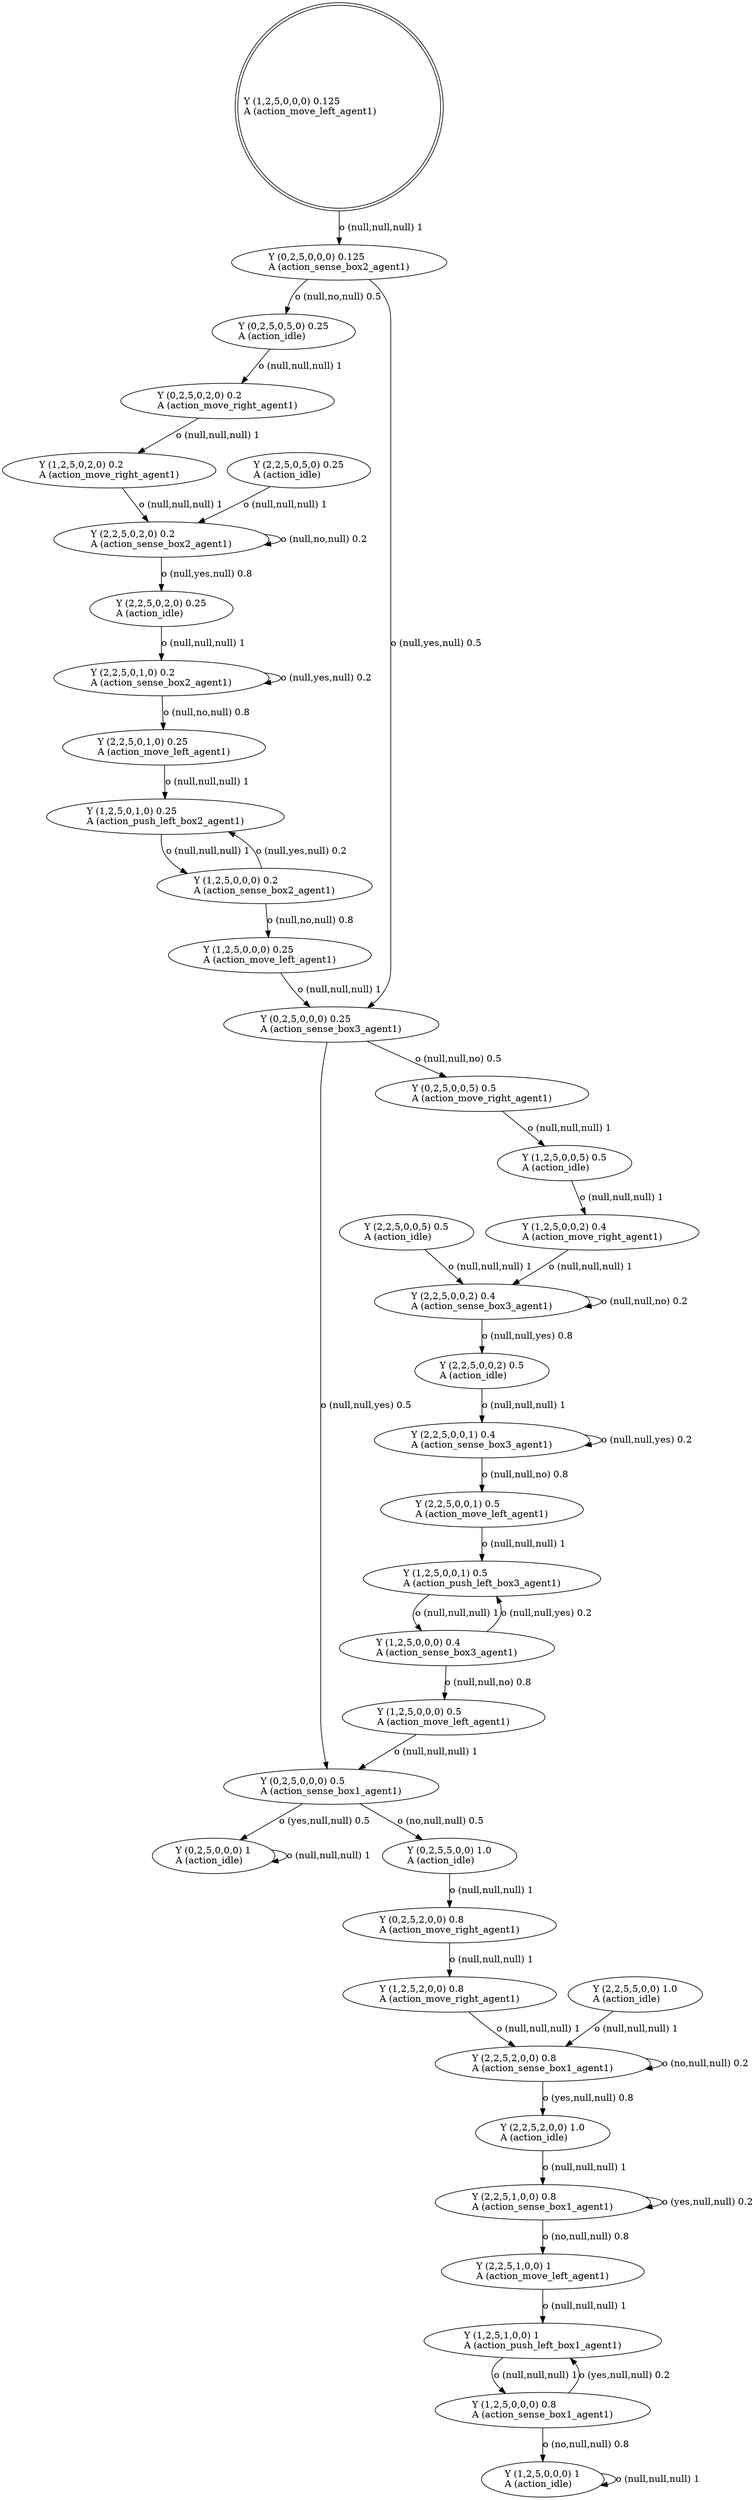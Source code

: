 digraph "G" {
root [label="Y (1,2,5,0,0,0) 0.125\lA (action_move_left_agent1)\l", labeljust="l", shape=doublecircle];
x0row155 [label="Y (2,2,5,0,0,2) 0.4\lA (action_sense_box3_agent1)\l"];
x0row163 [label="Y (2,2,5,0,0,2) 0.5\lA (action_idle)\l"];
x0row169 [label="Y (2,2,5,0,0,1) 0.4\lA (action_sense_box3_agent1)\l"];
x0row91 [label="Y (2,2,5,1,0,0) 1\lA (action_move_left_agent1)\l"];
x0row104 [label="Y (1,2,5,1,0,0) 1\lA (action_push_left_box1_agent1)\l"];
x0row105 [label="Y (1,2,5,0,0,0) 0.8\lA (action_sense_box1_agent1)\l"];
x0row190 [label="Y (1,2,5,0,0,1) 0.5\lA (action_push_left_box3_agent1)\l"];
x0row194 [label="Y (1,2,5,0,0,0) 0.4\lA (action_sense_box3_agent1)\l"];
x0row72 [label="Y (2,2,5,2,0,0) 0.8\lA (action_sense_box1_agent1)\l"];
x0row75 [label="Y (2,2,5,2,0,0) 1.0\lA (action_idle)\l"];
x0row76 [label="Y (2,2,5,5,0,0) 1.0\lA (action_idle)\l"];
x0row84 [label="Y (2,2,5,1,0,0) 0.8\lA (action_sense_box1_agent1)\l"];
x0row64 [label="Y (1,2,5,2,0,0) 0.8\lA (action_move_right_agent1)\l"];
x0row49 [label="Y (1,2,5,0,0,0) 1\lA (action_idle)\l"];
x0row55 [label="Y (0,2,5,2,0,0) 0.8\lA (action_move_right_agent1)\l"];
x0row16 [label="Y (0,2,5,0,5,0) 0.25\lA (action_idle)\l"];
x0row10 [label="Y (0,2,5,0,0,0) 0.125\lA (action_sense_box2_agent1)\l"];
x0row15 [label="Y (0,2,5,0,0,0) 0.25\lA (action_sense_box3_agent1)\l"];
x0row31 [label="Y (0,2,5,0,0,0) 0.5\lA (action_sense_box1_agent1)\l"];
x0row32 [label="Y (0,2,5,0,0,5) 0.5\lA (action_move_right_agent1)\l"];
x0row43 [label="Y (1,2,5,0,0,0) 0.5\lA (action_move_left_agent1)\l"];
x0row34 [label="Y (1,2,5,0,0,0) 0.25\lA (action_move_left_agent1)\l"];
x0row37 [label="Y (0,2,5,0,0,0) 1\lA (action_idle)\l"];
x0row38 [label="Y (0,2,5,5,0,0) 1.0\lA (action_idle)\l"];
x0row138 [label="Y (1,2,5,0,0,5) 0.5\lA (action_idle)\l"];
x0row143 [label="Y (1,2,5,0,0,2) 0.4\lA (action_move_right_agent1)\l"];
x0row146 [label="Y (2,2,5,0,0,5) 0.5\lA (action_idle)\l"];
x0row179 [label="Y (2,2,5,0,0,1) 0.5\lA (action_move_left_agent1)\l"];
x0row295 [label="Y (1,2,5,0,1,0) 0.25\lA (action_push_left_box2_agent1)\l"];
x0row301 [label="Y (1,2,5,0,0,0) 0.2\lA (action_sense_box2_agent1)\l"];
x0row261 [label="Y (2,2,5,0,2,0) 0.25\lA (action_idle)\l"];
x0row262 [label="Y (2,2,5,0,5,0) 0.25\lA (action_idle)\l"];
x0row269 [label="Y (2,2,5,0,1,0) 0.2\lA (action_sense_box2_agent1)\l"];
x0row281 [label="Y (2,2,5,0,1,0) 0.25\lA (action_move_left_agent1)\l"];
x0row230 [label="Y (0,2,5,0,2,0) 0.2\lA (action_move_right_agent1)\l"];
x0row255 [label="Y (2,2,5,0,2,0) 0.2\lA (action_sense_box2_agent1)\l"];
x0row245 [label="Y (1,2,5,0,2,0) 0.2\lA (action_move_right_agent1)\l"];
root -> x0row10  [key=0, label="o (null,null,null) 1\l"];
x0row155 -> x0row163  [key=0, label="o (null,null,yes) 0.8\l"];
x0row155 -> x0row155  [key=0, label="o (null,null,no) 0.2\l"];
x0row163 -> x0row169  [key=0, label="o (null,null,null) 1\l"];
x0row169 -> x0row179  [key=0, label="o (null,null,no) 0.8\l"];
x0row169 -> x0row169  [key=0, label="o (null,null,yes) 0.2\l"];
x0row91 -> x0row104  [key=0, label="o (null,null,null) 1\l"];
x0row104 -> x0row105  [key=0, label="o (null,null,null) 1\l"];
x0row105 -> x0row104  [key=0, label="o (yes,null,null) 0.2\l"];
x0row105 -> x0row49  [key=0, label="o (no,null,null) 0.8\l"];
x0row190 -> x0row194  [key=0, label="o (null,null,null) 1\l"];
x0row194 -> x0row190  [key=0, label="o (null,null,yes) 0.2\l"];
x0row194 -> x0row43  [key=0, label="o (null,null,no) 0.8\l"];
x0row72 -> x0row75  [key=0, label="o (yes,null,null) 0.8\l"];
x0row72 -> x0row72  [key=0, label="o (no,null,null) 0.2\l"];
x0row75 -> x0row84  [key=0, label="o (null,null,null) 1\l"];
x0row76 -> x0row72  [key=0, label="o (null,null,null) 1\l"];
x0row84 -> x0row91  [key=0, label="o (no,null,null) 0.8\l"];
x0row84 -> x0row84  [key=0, label="o (yes,null,null) 0.2\l"];
x0row64 -> x0row72  [key=0, label="o (null,null,null) 1\l"];
x0row49 -> x0row49  [key=0, label="o (null,null,null) 1\l"];
x0row55 -> x0row64  [key=0, label="o (null,null,null) 1\l"];
x0row16 -> x0row230  [key=0, label="o (null,null,null) 1\l"];
x0row10 -> x0row15  [key=0, label="o (null,yes,null) 0.5\l"];
x0row10 -> x0row16  [key=0, label="o (null,no,null) 0.5\l"];
x0row15 -> x0row31  [key=0, label="o (null,null,yes) 0.5\l"];
x0row15 -> x0row32  [key=0, label="o (null,null,no) 0.5\l"];
x0row31 -> x0row37  [key=0, label="o (yes,null,null) 0.5\l"];
x0row31 -> x0row38  [key=0, label="o (no,null,null) 0.5\l"];
x0row32 -> x0row138  [key=0, label="o (null,null,null) 1\l"];
x0row43 -> x0row31  [key=0, label="o (null,null,null) 1\l"];
x0row34 -> x0row15  [key=0, label="o (null,null,null) 1\l"];
x0row37 -> x0row37  [key=0, label="o (null,null,null) 1\l"];
x0row38 -> x0row55  [key=0, label="o (null,null,null) 1\l"];
x0row138 -> x0row143  [key=0, label="o (null,null,null) 1\l"];
x0row143 -> x0row155  [key=0, label="o (null,null,null) 1\l"];
x0row146 -> x0row155  [key=0, label="o (null,null,null) 1\l"];
x0row179 -> x0row190  [key=0, label="o (null,null,null) 1\l"];
x0row295 -> x0row301  [key=0, label="o (null,null,null) 1\l"];
x0row301 -> x0row295  [key=0, label="o (null,yes,null) 0.2\l"];
x0row301 -> x0row34  [key=0, label="o (null,no,null) 0.8\l"];
x0row261 -> x0row269  [key=0, label="o (null,null,null) 1\l"];
x0row262 -> x0row255  [key=0, label="o (null,null,null) 1\l"];
x0row269 -> x0row281  [key=0, label="o (null,no,null) 0.8\l"];
x0row269 -> x0row269  [key=0, label="o (null,yes,null) 0.2\l"];
x0row281 -> x0row295  [key=0, label="o (null,null,null) 1\l"];
x0row230 -> x0row245  [key=0, label="o (null,null,null) 1\l"];
x0row255 -> x0row261  [key=0, label="o (null,yes,null) 0.8\l"];
x0row255 -> x0row255  [key=0, label="o (null,no,null) 0.2\l"];
x0row245 -> x0row255  [key=0, label="o (null,null,null) 1\l"];
}
